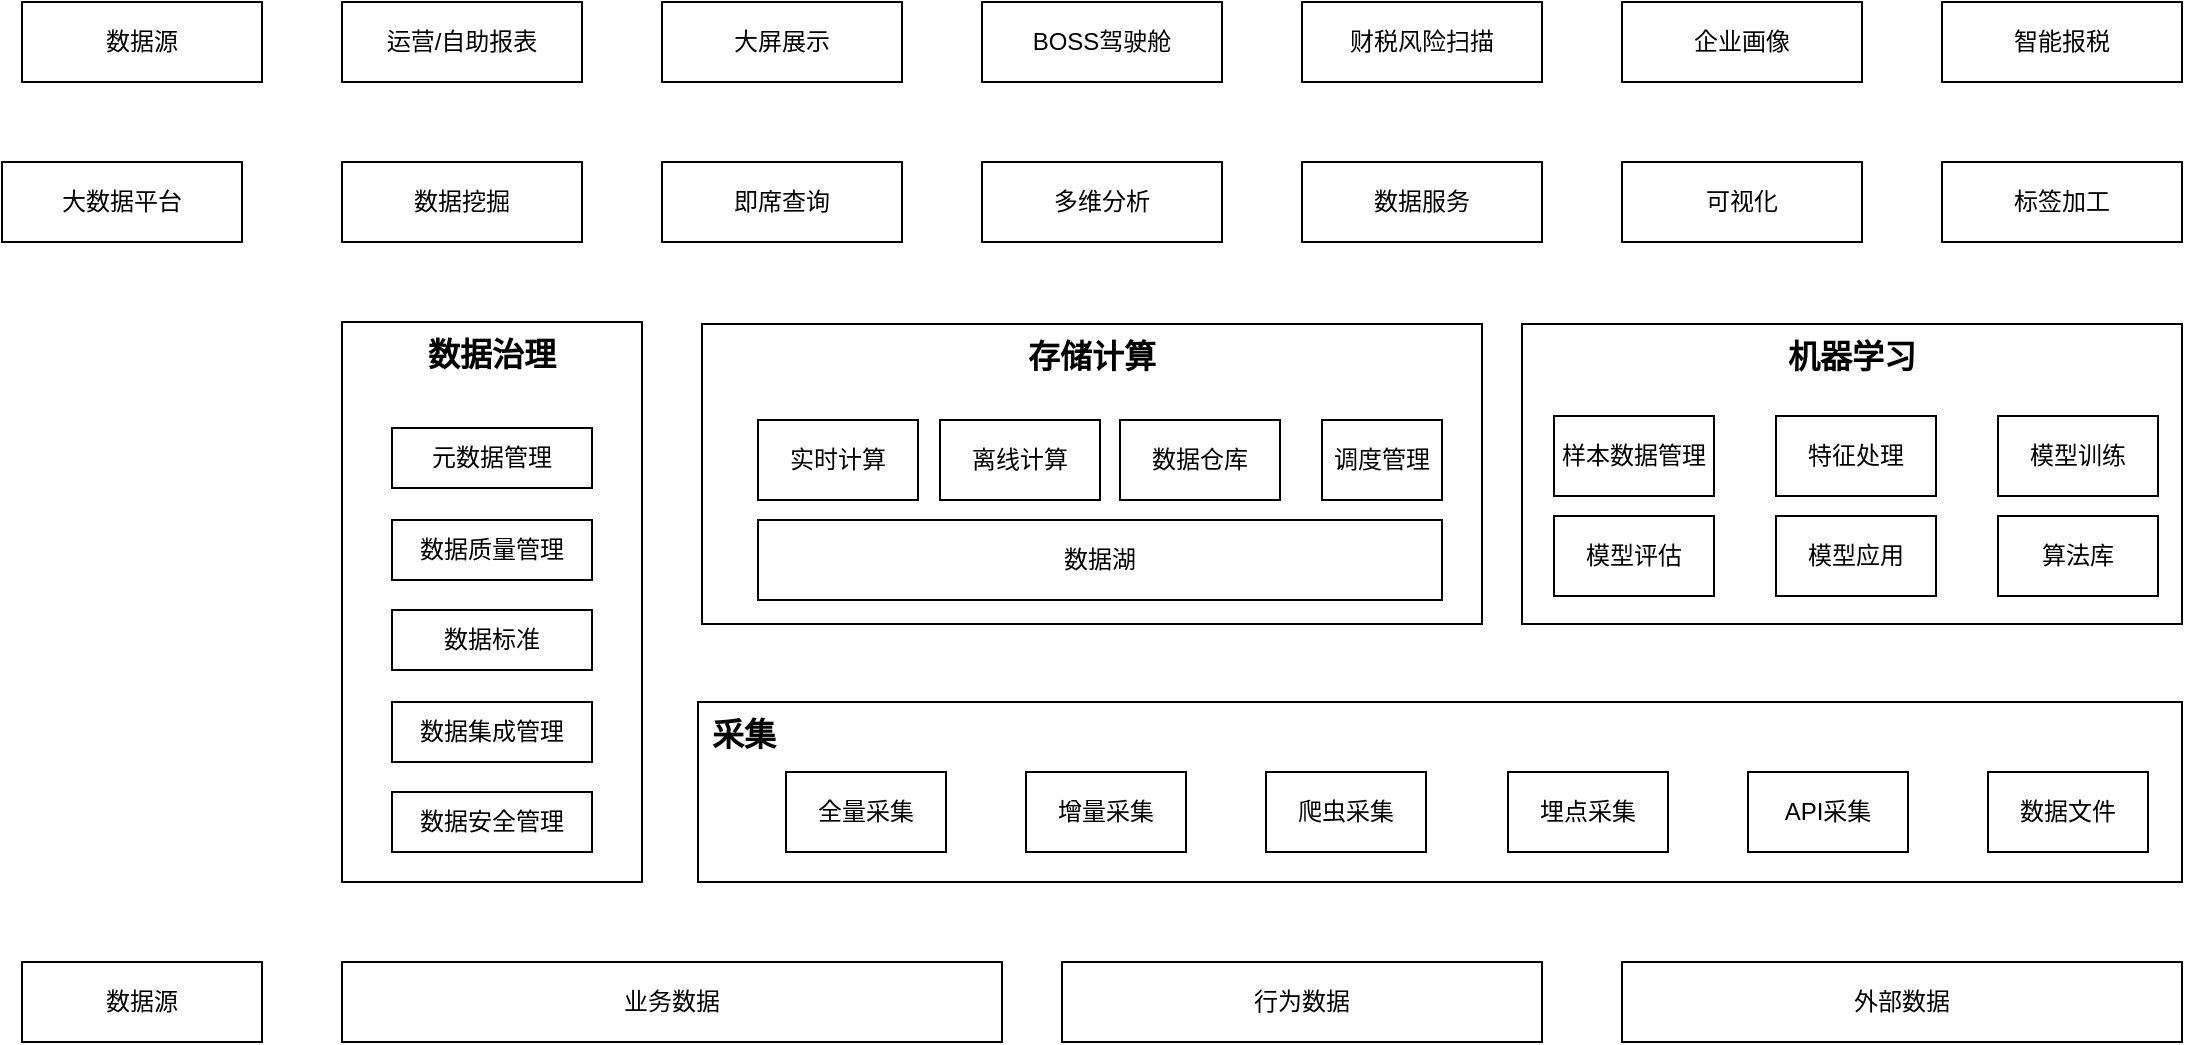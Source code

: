 <mxfile version="16.2.2" type="github">
  <diagram id="H7_tCYUHHZJKz_Q6d8IM" name="第 1 页">
    <mxGraphModel dx="1308" dy="681" grid="1" gridSize="10" guides="1" tooltips="1" connect="1" arrows="1" fold="1" page="1" pageScale="1" pageWidth="827" pageHeight="1169" math="0" shadow="0">
      <root>
        <mxCell id="0" />
        <mxCell id="1" parent="0" />
        <mxCell id="ndFSLWlLieNPHFFfm7gC-1" value="数据源" style="rounded=0;whiteSpace=wrap;html=1;" vertex="1" parent="1">
          <mxGeometry x="80" y="800" width="120" height="40" as="geometry" />
        </mxCell>
        <mxCell id="ndFSLWlLieNPHFFfm7gC-3" value="业务数据" style="rounded=0;whiteSpace=wrap;html=1;" vertex="1" parent="1">
          <mxGeometry x="240" y="800" width="330" height="40" as="geometry" />
        </mxCell>
        <mxCell id="ndFSLWlLieNPHFFfm7gC-4" value="行为数据" style="rounded=0;whiteSpace=wrap;html=1;" vertex="1" parent="1">
          <mxGeometry x="600" y="800" width="240" height="40" as="geometry" />
        </mxCell>
        <mxCell id="ndFSLWlLieNPHFFfm7gC-5" value="外部数据" style="rounded=0;whiteSpace=wrap;html=1;" vertex="1" parent="1">
          <mxGeometry x="880" y="800" width="280" height="40" as="geometry" />
        </mxCell>
        <mxCell id="ndFSLWlLieNPHFFfm7gC-6" value="&lt;b&gt;&lt;font style=&quot;font-size: 16px&quot;&gt;采集&lt;/font&gt;&lt;/b&gt;" style="rounded=0;whiteSpace=wrap;html=1;align=left;verticalAlign=top;spacingLeft=5;spacingBottom=0;spacingRight=0;spacingTop=0;" vertex="1" parent="1">
          <mxGeometry x="418" y="670" width="742" height="90" as="geometry" />
        </mxCell>
        <mxCell id="ndFSLWlLieNPHFFfm7gC-7" value="全量采集" style="rounded=0;whiteSpace=wrap;html=1;" vertex="1" parent="1">
          <mxGeometry x="462" y="705" width="80" height="40" as="geometry" />
        </mxCell>
        <mxCell id="ndFSLWlLieNPHFFfm7gC-8" value="增量采集" style="rounded=0;whiteSpace=wrap;html=1;" vertex="1" parent="1">
          <mxGeometry x="582" y="705" width="80" height="40" as="geometry" />
        </mxCell>
        <mxCell id="ndFSLWlLieNPHFFfm7gC-9" value="爬虫采集" style="rounded=0;whiteSpace=wrap;html=1;" vertex="1" parent="1">
          <mxGeometry x="702" y="705" width="80" height="40" as="geometry" />
        </mxCell>
        <mxCell id="ndFSLWlLieNPHFFfm7gC-11" value="埋点采集" style="rounded=0;whiteSpace=wrap;html=1;" vertex="1" parent="1">
          <mxGeometry x="823" y="705" width="80" height="40" as="geometry" />
        </mxCell>
        <mxCell id="ndFSLWlLieNPHFFfm7gC-12" value="存储计算" style="rounded=0;whiteSpace=wrap;html=1;verticalAlign=top;fontSize=16;align=center;fontStyle=1" vertex="1" parent="1">
          <mxGeometry x="420" y="481" width="390" height="150" as="geometry" />
        </mxCell>
        <mxCell id="ndFSLWlLieNPHFFfm7gC-13" value="实时计算" style="rounded=0;whiteSpace=wrap;html=1;" vertex="1" parent="1">
          <mxGeometry x="448" y="529" width="80" height="40" as="geometry" />
        </mxCell>
        <mxCell id="ndFSLWlLieNPHFFfm7gC-14" value="离线计算" style="rounded=0;whiteSpace=wrap;html=1;" vertex="1" parent="1">
          <mxGeometry x="539" y="529" width="80" height="40" as="geometry" />
        </mxCell>
        <mxCell id="ndFSLWlLieNPHFFfm7gC-15" value="数据仓库" style="rounded=0;whiteSpace=wrap;html=1;" vertex="1" parent="1">
          <mxGeometry x="629" y="529" width="80" height="40" as="geometry" />
        </mxCell>
        <mxCell id="ndFSLWlLieNPHFFfm7gC-16" value="调度管理" style="rounded=0;whiteSpace=wrap;html=1;" vertex="1" parent="1">
          <mxGeometry x="730" y="529" width="60" height="40" as="geometry" />
        </mxCell>
        <mxCell id="ndFSLWlLieNPHFFfm7gC-17" value="数据湖" style="rounded=0;whiteSpace=wrap;html=1;" vertex="1" parent="1">
          <mxGeometry x="448" y="579" width="342" height="40" as="geometry" />
        </mxCell>
        <mxCell id="ndFSLWlLieNPHFFfm7gC-18" value="机器学习" style="rounded=0;whiteSpace=wrap;html=1;verticalAlign=top;fontSize=16;fontStyle=1" vertex="1" parent="1">
          <mxGeometry x="830" y="481" width="330" height="150" as="geometry" />
        </mxCell>
        <mxCell id="ndFSLWlLieNPHFFfm7gC-19" value="即席查询" style="rounded=0;whiteSpace=wrap;html=1;" vertex="1" parent="1">
          <mxGeometry x="400" y="400" width="120" height="40" as="geometry" />
        </mxCell>
        <mxCell id="ndFSLWlLieNPHFFfm7gC-20" value="多维分析" style="rounded=0;whiteSpace=wrap;html=1;" vertex="1" parent="1">
          <mxGeometry x="560" y="400" width="120" height="40" as="geometry" />
        </mxCell>
        <mxCell id="ndFSLWlLieNPHFFfm7gC-21" value="数据服务" style="rounded=0;whiteSpace=wrap;html=1;" vertex="1" parent="1">
          <mxGeometry x="720" y="400" width="120" height="40" as="geometry" />
        </mxCell>
        <mxCell id="ndFSLWlLieNPHFFfm7gC-22" value="算法库" style="rounded=0;whiteSpace=wrap;html=1;" vertex="1" parent="1">
          <mxGeometry x="1068" y="577" width="80" height="40" as="geometry" />
        </mxCell>
        <mxCell id="ndFSLWlLieNPHFFfm7gC-23" value="模型训练" style="rounded=0;whiteSpace=wrap;html=1;" vertex="1" parent="1">
          <mxGeometry x="1068" y="527" width="80" height="40" as="geometry" />
        </mxCell>
        <mxCell id="ndFSLWlLieNPHFFfm7gC-24" value="模型应用" style="rounded=0;whiteSpace=wrap;html=1;" vertex="1" parent="1">
          <mxGeometry x="957" y="577" width="80" height="40" as="geometry" />
        </mxCell>
        <mxCell id="ndFSLWlLieNPHFFfm7gC-25" value="模型评估" style="rounded=0;whiteSpace=wrap;html=1;" vertex="1" parent="1">
          <mxGeometry x="846" y="577" width="80" height="40" as="geometry" />
        </mxCell>
        <mxCell id="ndFSLWlLieNPHFFfm7gC-28" value="样本数据管理" style="rounded=0;whiteSpace=wrap;html=1;" vertex="1" parent="1">
          <mxGeometry x="846" y="527" width="80" height="40" as="geometry" />
        </mxCell>
        <mxCell id="ndFSLWlLieNPHFFfm7gC-29" value="特征处理" style="rounded=0;whiteSpace=wrap;html=1;" vertex="1" parent="1">
          <mxGeometry x="957" y="527" width="80" height="40" as="geometry" />
        </mxCell>
        <mxCell id="ndFSLWlLieNPHFFfm7gC-31" value="数据治理" style="rounded=0;whiteSpace=wrap;html=1;align=center;verticalAlign=top;fontSize=16;fontStyle=1" vertex="1" parent="1">
          <mxGeometry x="240" y="480" width="150" height="280" as="geometry" />
        </mxCell>
        <mxCell id="ndFSLWlLieNPHFFfm7gC-32" value="元数据管理" style="rounded=0;whiteSpace=wrap;html=1;" vertex="1" parent="1">
          <mxGeometry x="265" y="533" width="100" height="30" as="geometry" />
        </mxCell>
        <mxCell id="ndFSLWlLieNPHFFfm7gC-33" value="数据质量管理" style="rounded=0;whiteSpace=wrap;html=1;" vertex="1" parent="1">
          <mxGeometry x="265" y="579" width="100" height="30" as="geometry" />
        </mxCell>
        <mxCell id="ndFSLWlLieNPHFFfm7gC-34" value="数据标准" style="rounded=0;whiteSpace=wrap;html=1;" vertex="1" parent="1">
          <mxGeometry x="265" y="624" width="100" height="30" as="geometry" />
        </mxCell>
        <mxCell id="ndFSLWlLieNPHFFfm7gC-35" value="数据安全管理" style="rounded=0;whiteSpace=wrap;html=1;" vertex="1" parent="1">
          <mxGeometry x="265" y="715" width="100" height="30" as="geometry" />
        </mxCell>
        <mxCell id="ndFSLWlLieNPHFFfm7gC-36" value="可视化" style="rounded=0;whiteSpace=wrap;html=1;" vertex="1" parent="1">
          <mxGeometry x="880" y="400" width="120" height="40" as="geometry" />
        </mxCell>
        <mxCell id="ndFSLWlLieNPHFFfm7gC-37" value="运营/自助报表" style="rounded=0;whiteSpace=wrap;html=1;" vertex="1" parent="1">
          <mxGeometry x="240" y="320" width="120" height="40" as="geometry" />
        </mxCell>
        <mxCell id="ndFSLWlLieNPHFFfm7gC-38" value="标签加工" style="rounded=0;whiteSpace=wrap;html=1;" vertex="1" parent="1">
          <mxGeometry x="1040" y="400" width="120" height="40" as="geometry" />
        </mxCell>
        <mxCell id="ndFSLWlLieNPHFFfm7gC-40" value="BOSS驾驶舱" style="rounded=0;whiteSpace=wrap;html=1;" vertex="1" parent="1">
          <mxGeometry x="560" y="320" width="120" height="40" as="geometry" />
        </mxCell>
        <mxCell id="ndFSLWlLieNPHFFfm7gC-41" value="大屏展示" style="rounded=0;whiteSpace=wrap;html=1;" vertex="1" parent="1">
          <mxGeometry x="400" y="320" width="120" height="40" as="geometry" />
        </mxCell>
        <mxCell id="ndFSLWlLieNPHFFfm7gC-42" value="财税风险扫描" style="rounded=0;whiteSpace=wrap;html=1;" vertex="1" parent="1">
          <mxGeometry x="720" y="320" width="120" height="40" as="geometry" />
        </mxCell>
        <mxCell id="ndFSLWlLieNPHFFfm7gC-43" value="企业画像" style="rounded=0;whiteSpace=wrap;html=1;" vertex="1" parent="1">
          <mxGeometry x="880" y="320" width="120" height="40" as="geometry" />
        </mxCell>
        <mxCell id="ndFSLWlLieNPHFFfm7gC-44" value="智能报税" style="rounded=0;whiteSpace=wrap;html=1;" vertex="1" parent="1">
          <mxGeometry x="1040" y="320" width="120" height="40" as="geometry" />
        </mxCell>
        <mxCell id="ndFSLWlLieNPHFFfm7gC-45" value="数据挖掘" style="rounded=0;whiteSpace=wrap;html=1;" vertex="1" parent="1">
          <mxGeometry x="240" y="400" width="120" height="40" as="geometry" />
        </mxCell>
        <mxCell id="ndFSLWlLieNPHFFfm7gC-46" value="API采集" style="rounded=0;whiteSpace=wrap;html=1;" vertex="1" parent="1">
          <mxGeometry x="943" y="705" width="80" height="40" as="geometry" />
        </mxCell>
        <mxCell id="ndFSLWlLieNPHFFfm7gC-47" value="数据文件" style="rounded=0;whiteSpace=wrap;html=1;" vertex="1" parent="1">
          <mxGeometry x="1063" y="705" width="80" height="40" as="geometry" />
        </mxCell>
        <mxCell id="ndFSLWlLieNPHFFfm7gC-48" value="数据集成管理" style="rounded=0;whiteSpace=wrap;html=1;" vertex="1" parent="1">
          <mxGeometry x="265" y="670" width="100" height="30" as="geometry" />
        </mxCell>
        <mxCell id="ndFSLWlLieNPHFFfm7gC-49" value="数据源" style="rounded=0;whiteSpace=wrap;html=1;" vertex="1" parent="1">
          <mxGeometry x="80" y="320" width="120" height="40" as="geometry" />
        </mxCell>
        <mxCell id="ndFSLWlLieNPHFFfm7gC-50" value="大数据平台" style="rounded=0;whiteSpace=wrap;html=1;" vertex="1" parent="1">
          <mxGeometry x="70" y="400" width="120" height="40" as="geometry" />
        </mxCell>
      </root>
    </mxGraphModel>
  </diagram>
</mxfile>

